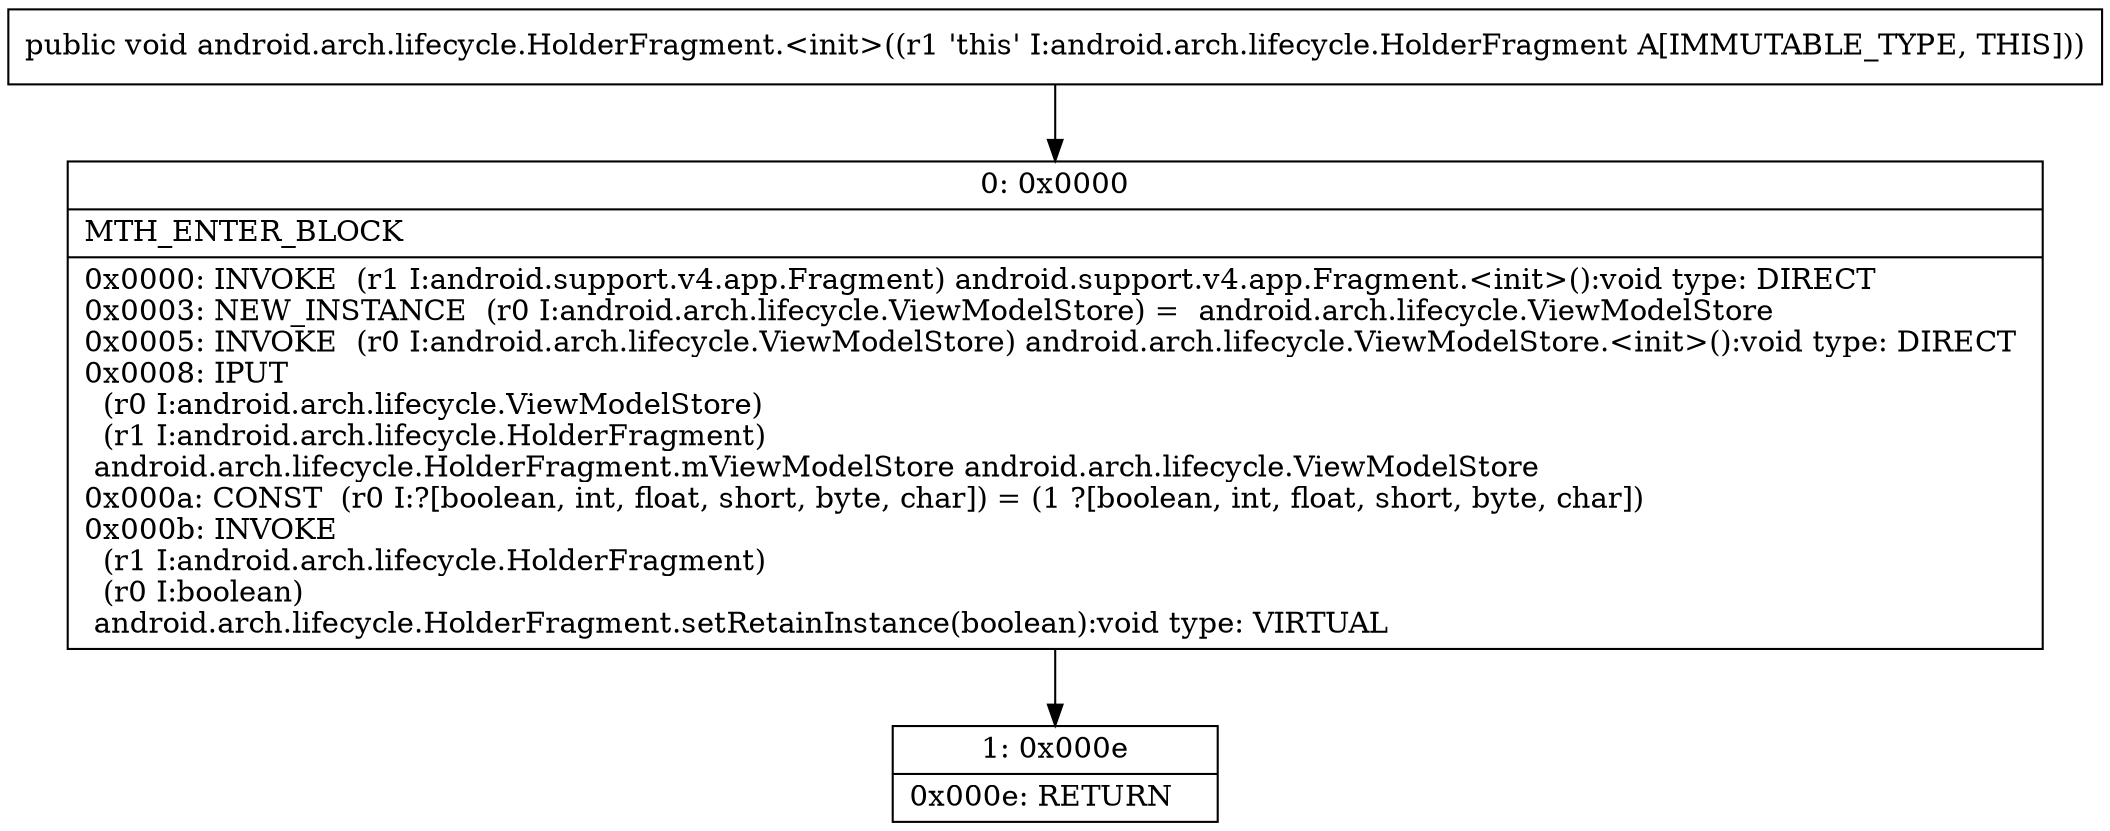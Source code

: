 digraph "CFG forandroid.arch.lifecycle.HolderFragment.\<init\>()V" {
Node_0 [shape=record,label="{0\:\ 0x0000|MTH_ENTER_BLOCK\l|0x0000: INVOKE  (r1 I:android.support.v4.app.Fragment) android.support.v4.app.Fragment.\<init\>():void type: DIRECT \l0x0003: NEW_INSTANCE  (r0 I:android.arch.lifecycle.ViewModelStore) =  android.arch.lifecycle.ViewModelStore \l0x0005: INVOKE  (r0 I:android.arch.lifecycle.ViewModelStore) android.arch.lifecycle.ViewModelStore.\<init\>():void type: DIRECT \l0x0008: IPUT  \l  (r0 I:android.arch.lifecycle.ViewModelStore)\l  (r1 I:android.arch.lifecycle.HolderFragment)\l android.arch.lifecycle.HolderFragment.mViewModelStore android.arch.lifecycle.ViewModelStore \l0x000a: CONST  (r0 I:?[boolean, int, float, short, byte, char]) = (1 ?[boolean, int, float, short, byte, char]) \l0x000b: INVOKE  \l  (r1 I:android.arch.lifecycle.HolderFragment)\l  (r0 I:boolean)\l android.arch.lifecycle.HolderFragment.setRetainInstance(boolean):void type: VIRTUAL \l}"];
Node_1 [shape=record,label="{1\:\ 0x000e|0x000e: RETURN   \l}"];
MethodNode[shape=record,label="{public void android.arch.lifecycle.HolderFragment.\<init\>((r1 'this' I:android.arch.lifecycle.HolderFragment A[IMMUTABLE_TYPE, THIS])) }"];
MethodNode -> Node_0;
Node_0 -> Node_1;
}

